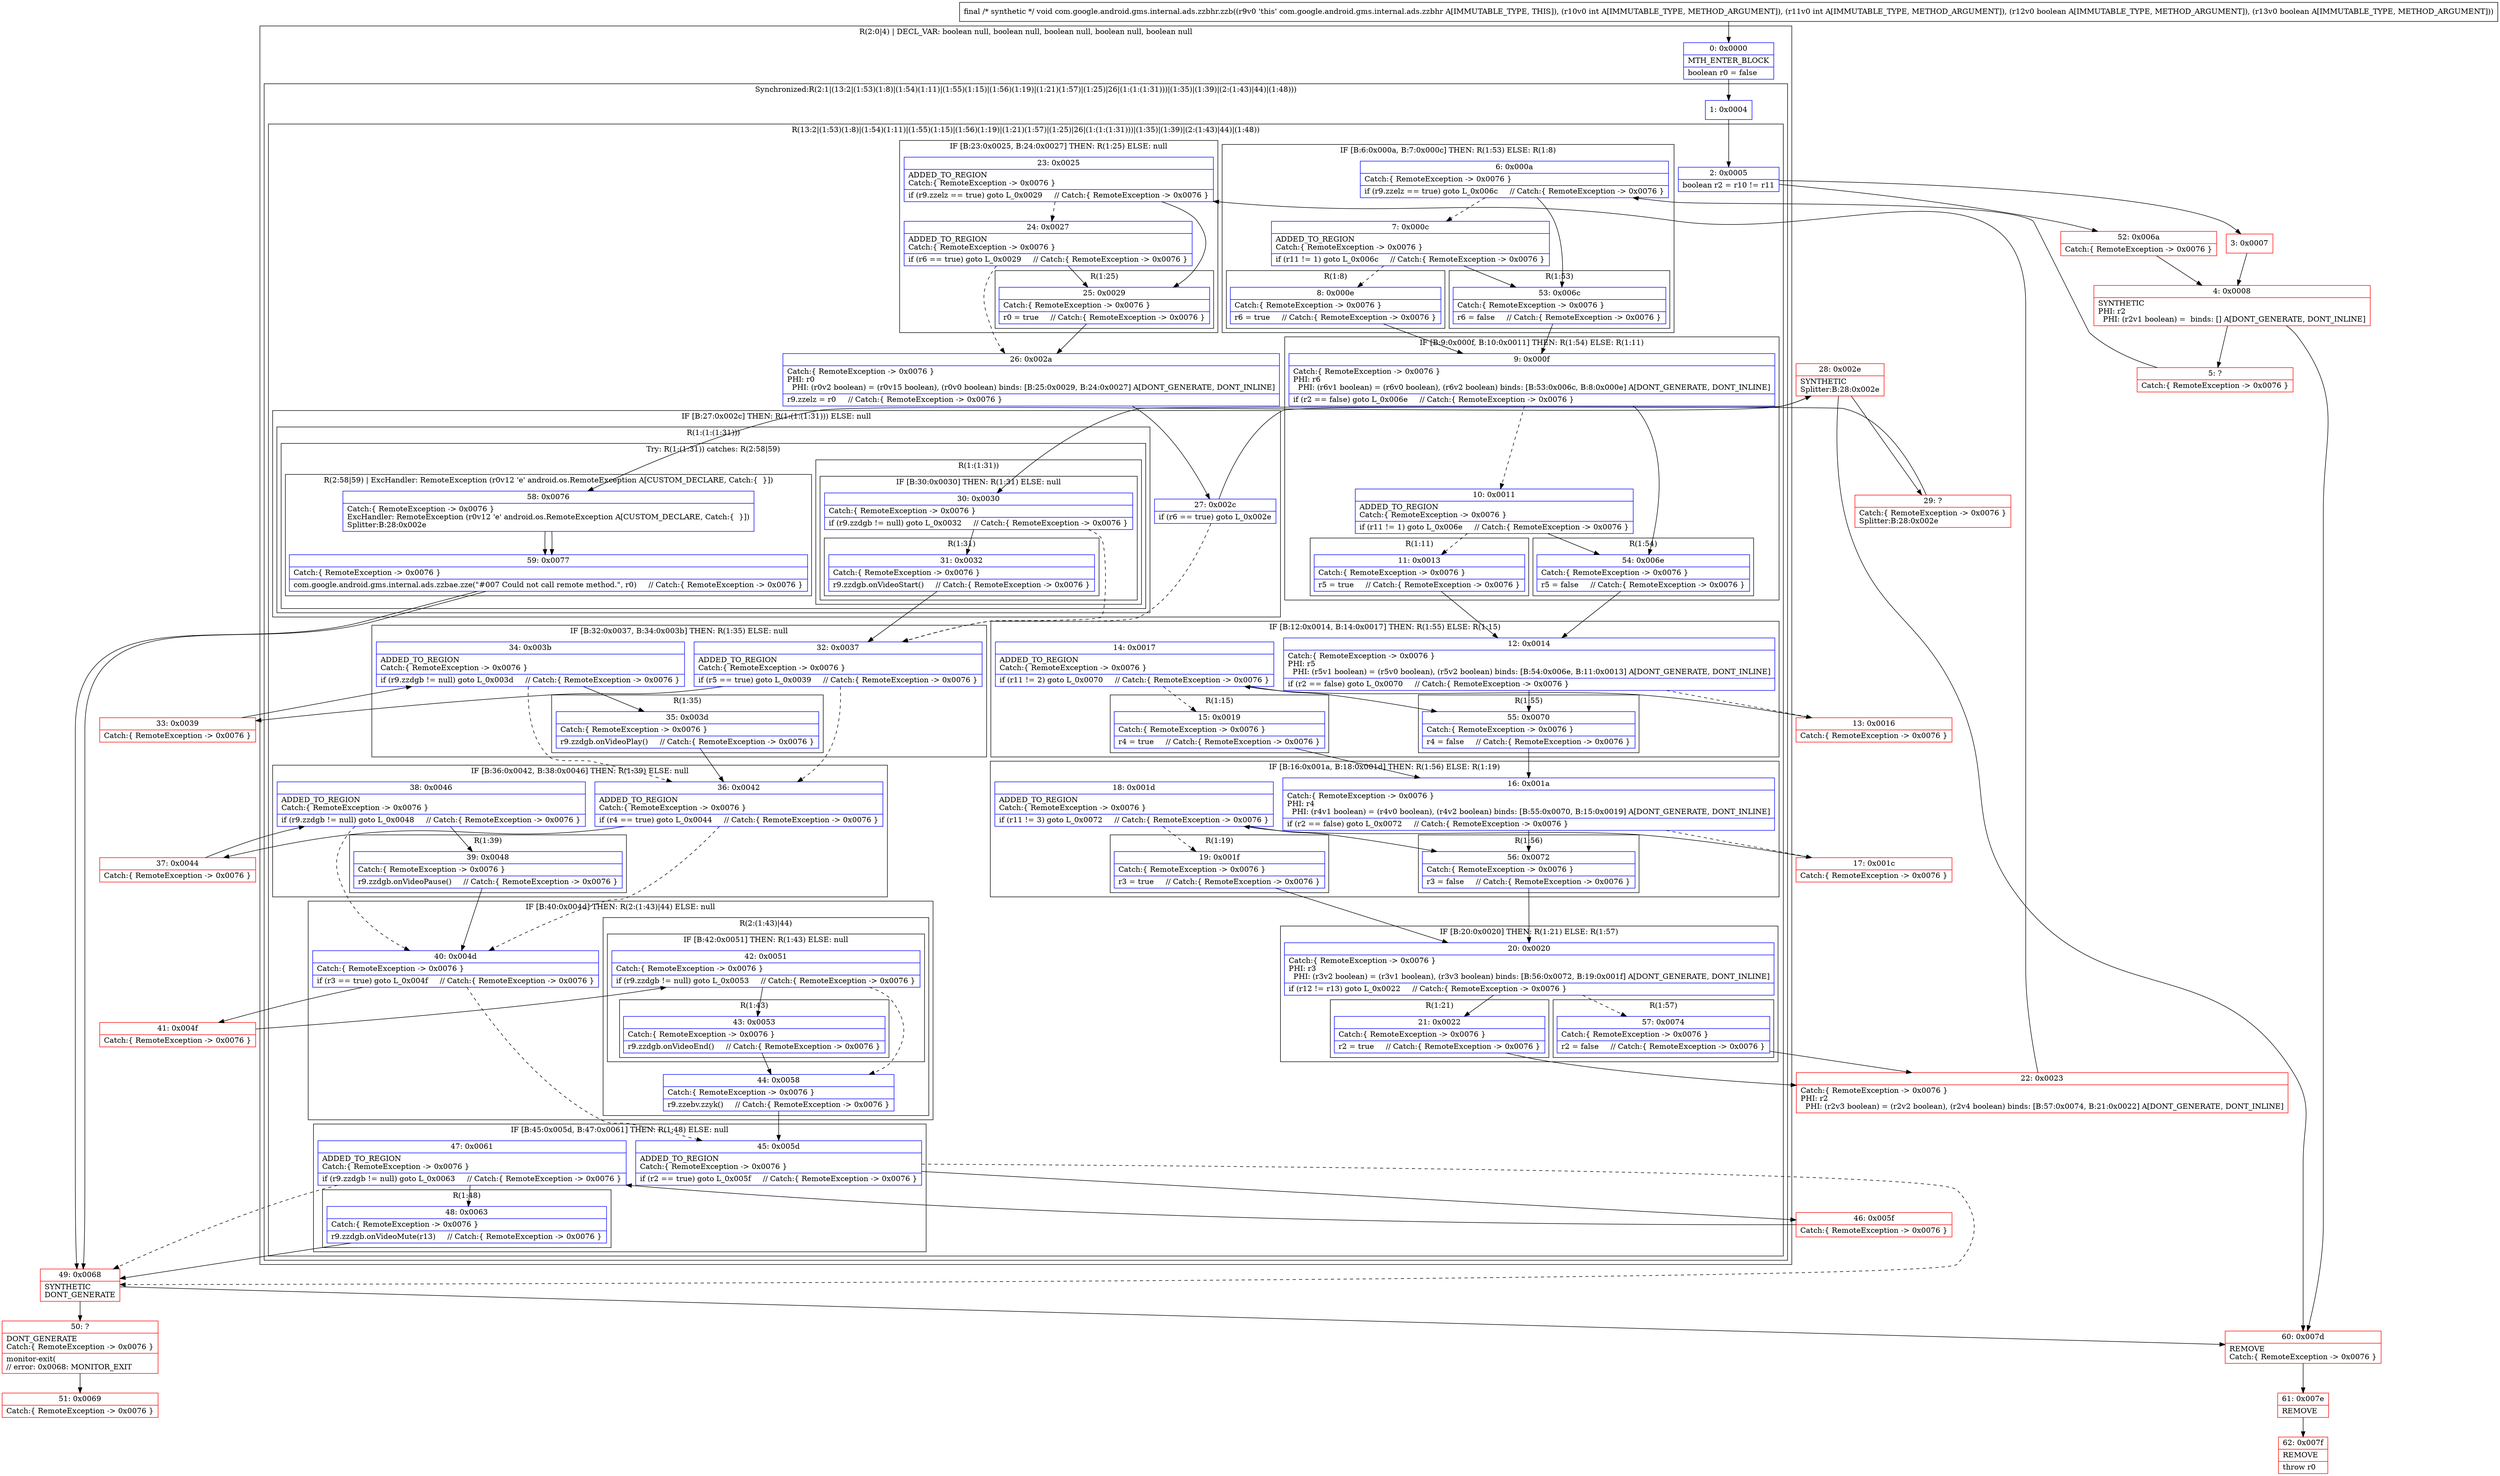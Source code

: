 digraph "CFG forcom.google.android.gms.internal.ads.zzbhr.zzb(IIZZ)V" {
subgraph cluster_Region_1127292920 {
label = "R(2:0|4) | DECL_VAR: boolean null, boolean null, boolean null, boolean null, boolean null\l";
node [shape=record,color=blue];
Node_0 [shape=record,label="{0\:\ 0x0000|MTH_ENTER_BLOCK\l|boolean r0 = false\l}"];
subgraph cluster_SynchronizedRegion_1104747435 {
label = "Synchronized:R(2:1|(13:2|(1:53)(1:8)|(1:54)(1:11)|(1:55)(1:15)|(1:56)(1:19)|(1:21)(1:57)|(1:25)|26|(1:(1:(1:31)))|(1:35)|(1:39)|(2:(1:43)|44)|(1:48)))";
node [shape=record,color=blue];
Node_1 [shape=record,label="{1\:\ 0x0004}"];
subgraph cluster_Region_1390903297 {
label = "R(13:2|(1:53)(1:8)|(1:54)(1:11)|(1:55)(1:15)|(1:56)(1:19)|(1:21)(1:57)|(1:25)|26|(1:(1:(1:31)))|(1:35)|(1:39)|(2:(1:43)|44)|(1:48))";
node [shape=record,color=blue];
Node_2 [shape=record,label="{2\:\ 0x0005|boolean r2 = r10 != r11\l}"];
subgraph cluster_IfRegion_1191957078 {
label = "IF [B:6:0x000a, B:7:0x000c] THEN: R(1:53) ELSE: R(1:8)";
node [shape=record,color=blue];
Node_6 [shape=record,label="{6\:\ 0x000a|Catch:\{ RemoteException \-\> 0x0076 \}\l|if (r9.zzelz == true) goto L_0x006c     \/\/ Catch:\{ RemoteException \-\> 0x0076 \}\l}"];
Node_7 [shape=record,label="{7\:\ 0x000c|ADDED_TO_REGION\lCatch:\{ RemoteException \-\> 0x0076 \}\l|if (r11 != 1) goto L_0x006c     \/\/ Catch:\{ RemoteException \-\> 0x0076 \}\l}"];
subgraph cluster_Region_1258936143 {
label = "R(1:53)";
node [shape=record,color=blue];
Node_53 [shape=record,label="{53\:\ 0x006c|Catch:\{ RemoteException \-\> 0x0076 \}\l|r6 = false     \/\/ Catch:\{ RemoteException \-\> 0x0076 \}\l}"];
}
subgraph cluster_Region_552312892 {
label = "R(1:8)";
node [shape=record,color=blue];
Node_8 [shape=record,label="{8\:\ 0x000e|Catch:\{ RemoteException \-\> 0x0076 \}\l|r6 = true     \/\/ Catch:\{ RemoteException \-\> 0x0076 \}\l}"];
}
}
subgraph cluster_IfRegion_1509314549 {
label = "IF [B:9:0x000f, B:10:0x0011] THEN: R(1:54) ELSE: R(1:11)";
node [shape=record,color=blue];
Node_9 [shape=record,label="{9\:\ 0x000f|Catch:\{ RemoteException \-\> 0x0076 \}\lPHI: r6 \l  PHI: (r6v1 boolean) = (r6v0 boolean), (r6v2 boolean) binds: [B:53:0x006c, B:8:0x000e] A[DONT_GENERATE, DONT_INLINE]\l|if (r2 == false) goto L_0x006e     \/\/ Catch:\{ RemoteException \-\> 0x0076 \}\l}"];
Node_10 [shape=record,label="{10\:\ 0x0011|ADDED_TO_REGION\lCatch:\{ RemoteException \-\> 0x0076 \}\l|if (r11 != 1) goto L_0x006e     \/\/ Catch:\{ RemoteException \-\> 0x0076 \}\l}"];
subgraph cluster_Region_683658728 {
label = "R(1:54)";
node [shape=record,color=blue];
Node_54 [shape=record,label="{54\:\ 0x006e|Catch:\{ RemoteException \-\> 0x0076 \}\l|r5 = false     \/\/ Catch:\{ RemoteException \-\> 0x0076 \}\l}"];
}
subgraph cluster_Region_142391061 {
label = "R(1:11)";
node [shape=record,color=blue];
Node_11 [shape=record,label="{11\:\ 0x0013|Catch:\{ RemoteException \-\> 0x0076 \}\l|r5 = true     \/\/ Catch:\{ RemoteException \-\> 0x0076 \}\l}"];
}
}
subgraph cluster_IfRegion_309544428 {
label = "IF [B:12:0x0014, B:14:0x0017] THEN: R(1:55) ELSE: R(1:15)";
node [shape=record,color=blue];
Node_12 [shape=record,label="{12\:\ 0x0014|Catch:\{ RemoteException \-\> 0x0076 \}\lPHI: r5 \l  PHI: (r5v1 boolean) = (r5v0 boolean), (r5v2 boolean) binds: [B:54:0x006e, B:11:0x0013] A[DONT_GENERATE, DONT_INLINE]\l|if (r2 == false) goto L_0x0070     \/\/ Catch:\{ RemoteException \-\> 0x0076 \}\l}"];
Node_14 [shape=record,label="{14\:\ 0x0017|ADDED_TO_REGION\lCatch:\{ RemoteException \-\> 0x0076 \}\l|if (r11 != 2) goto L_0x0070     \/\/ Catch:\{ RemoteException \-\> 0x0076 \}\l}"];
subgraph cluster_Region_223001338 {
label = "R(1:55)";
node [shape=record,color=blue];
Node_55 [shape=record,label="{55\:\ 0x0070|Catch:\{ RemoteException \-\> 0x0076 \}\l|r4 = false     \/\/ Catch:\{ RemoteException \-\> 0x0076 \}\l}"];
}
subgraph cluster_Region_1885147439 {
label = "R(1:15)";
node [shape=record,color=blue];
Node_15 [shape=record,label="{15\:\ 0x0019|Catch:\{ RemoteException \-\> 0x0076 \}\l|r4 = true     \/\/ Catch:\{ RemoteException \-\> 0x0076 \}\l}"];
}
}
subgraph cluster_IfRegion_620805222 {
label = "IF [B:16:0x001a, B:18:0x001d] THEN: R(1:56) ELSE: R(1:19)";
node [shape=record,color=blue];
Node_16 [shape=record,label="{16\:\ 0x001a|Catch:\{ RemoteException \-\> 0x0076 \}\lPHI: r4 \l  PHI: (r4v1 boolean) = (r4v0 boolean), (r4v2 boolean) binds: [B:55:0x0070, B:15:0x0019] A[DONT_GENERATE, DONT_INLINE]\l|if (r2 == false) goto L_0x0072     \/\/ Catch:\{ RemoteException \-\> 0x0076 \}\l}"];
Node_18 [shape=record,label="{18\:\ 0x001d|ADDED_TO_REGION\lCatch:\{ RemoteException \-\> 0x0076 \}\l|if (r11 != 3) goto L_0x0072     \/\/ Catch:\{ RemoteException \-\> 0x0076 \}\l}"];
subgraph cluster_Region_651907649 {
label = "R(1:56)";
node [shape=record,color=blue];
Node_56 [shape=record,label="{56\:\ 0x0072|Catch:\{ RemoteException \-\> 0x0076 \}\l|r3 = false     \/\/ Catch:\{ RemoteException \-\> 0x0076 \}\l}"];
}
subgraph cluster_Region_1265802640 {
label = "R(1:19)";
node [shape=record,color=blue];
Node_19 [shape=record,label="{19\:\ 0x001f|Catch:\{ RemoteException \-\> 0x0076 \}\l|r3 = true     \/\/ Catch:\{ RemoteException \-\> 0x0076 \}\l}"];
}
}
subgraph cluster_IfRegion_1345586464 {
label = "IF [B:20:0x0020] THEN: R(1:21) ELSE: R(1:57)";
node [shape=record,color=blue];
Node_20 [shape=record,label="{20\:\ 0x0020|Catch:\{ RemoteException \-\> 0x0076 \}\lPHI: r3 \l  PHI: (r3v2 boolean) = (r3v1 boolean), (r3v3 boolean) binds: [B:56:0x0072, B:19:0x001f] A[DONT_GENERATE, DONT_INLINE]\l|if (r12 != r13) goto L_0x0022     \/\/ Catch:\{ RemoteException \-\> 0x0076 \}\l}"];
subgraph cluster_Region_192666718 {
label = "R(1:21)";
node [shape=record,color=blue];
Node_21 [shape=record,label="{21\:\ 0x0022|Catch:\{ RemoteException \-\> 0x0076 \}\l|r2 = true     \/\/ Catch:\{ RemoteException \-\> 0x0076 \}\l}"];
}
subgraph cluster_Region_330789742 {
label = "R(1:57)";
node [shape=record,color=blue];
Node_57 [shape=record,label="{57\:\ 0x0074|Catch:\{ RemoteException \-\> 0x0076 \}\l|r2 = false     \/\/ Catch:\{ RemoteException \-\> 0x0076 \}\l}"];
}
}
subgraph cluster_IfRegion_1356636414 {
label = "IF [B:23:0x0025, B:24:0x0027] THEN: R(1:25) ELSE: null";
node [shape=record,color=blue];
Node_23 [shape=record,label="{23\:\ 0x0025|ADDED_TO_REGION\lCatch:\{ RemoteException \-\> 0x0076 \}\l|if (r9.zzelz == true) goto L_0x0029     \/\/ Catch:\{ RemoteException \-\> 0x0076 \}\l}"];
Node_24 [shape=record,label="{24\:\ 0x0027|ADDED_TO_REGION\lCatch:\{ RemoteException \-\> 0x0076 \}\l|if (r6 == true) goto L_0x0029     \/\/ Catch:\{ RemoteException \-\> 0x0076 \}\l}"];
subgraph cluster_Region_1820030955 {
label = "R(1:25)";
node [shape=record,color=blue];
Node_25 [shape=record,label="{25\:\ 0x0029|Catch:\{ RemoteException \-\> 0x0076 \}\l|r0 = true     \/\/ Catch:\{ RemoteException \-\> 0x0076 \}\l}"];
}
}
Node_26 [shape=record,label="{26\:\ 0x002a|Catch:\{ RemoteException \-\> 0x0076 \}\lPHI: r0 \l  PHI: (r0v2 boolean) = (r0v15 boolean), (r0v0 boolean) binds: [B:25:0x0029, B:24:0x0027] A[DONT_GENERATE, DONT_INLINE]\l|r9.zzelz = r0     \/\/ Catch:\{ RemoteException \-\> 0x0076 \}\l}"];
subgraph cluster_IfRegion_1498541325 {
label = "IF [B:27:0x002c] THEN: R(1:(1:(1:31))) ELSE: null";
node [shape=record,color=blue];
Node_27 [shape=record,label="{27\:\ 0x002c|if (r6 == true) goto L_0x002e\l}"];
subgraph cluster_Region_1087442195 {
label = "R(1:(1:(1:31)))";
node [shape=record,color=blue];
subgraph cluster_TryCatchRegion_817630508 {
label = "Try: R(1:(1:31)) catches: R(2:58|59)";
node [shape=record,color=blue];
subgraph cluster_Region_97685653 {
label = "R(1:(1:31))";
node [shape=record,color=blue];
subgraph cluster_IfRegion_1404906663 {
label = "IF [B:30:0x0030] THEN: R(1:31) ELSE: null";
node [shape=record,color=blue];
Node_30 [shape=record,label="{30\:\ 0x0030|Catch:\{ RemoteException \-\> 0x0076 \}\l|if (r9.zzdgb != null) goto L_0x0032     \/\/ Catch:\{ RemoteException \-\> 0x0076 \}\l}"];
subgraph cluster_Region_457968214 {
label = "R(1:31)";
node [shape=record,color=blue];
Node_31 [shape=record,label="{31\:\ 0x0032|Catch:\{ RemoteException \-\> 0x0076 \}\l|r9.zzdgb.onVideoStart()     \/\/ Catch:\{ RemoteException \-\> 0x0076 \}\l}"];
}
}
}
subgraph cluster_Region_1271509374 {
label = "R(2:58|59) | ExcHandler: RemoteException (r0v12 'e' android.os.RemoteException A[CUSTOM_DECLARE, Catch:\{  \}])\l";
node [shape=record,color=blue];
Node_58 [shape=record,label="{58\:\ 0x0076|Catch:\{ RemoteException \-\> 0x0076 \}\lExcHandler: RemoteException (r0v12 'e' android.os.RemoteException A[CUSTOM_DECLARE, Catch:\{  \}])\lSplitter:B:28:0x002e\l}"];
Node_59 [shape=record,label="{59\:\ 0x0077|Catch:\{ RemoteException \-\> 0x0076 \}\l|com.google.android.gms.internal.ads.zzbae.zze(\"#007 Could not call remote method.\", r0)     \/\/ Catch:\{ RemoteException \-\> 0x0076 \}\l}"];
}
}
}
}
subgraph cluster_IfRegion_1510921898 {
label = "IF [B:32:0x0037, B:34:0x003b] THEN: R(1:35) ELSE: null";
node [shape=record,color=blue];
Node_32 [shape=record,label="{32\:\ 0x0037|ADDED_TO_REGION\lCatch:\{ RemoteException \-\> 0x0076 \}\l|if (r5 == true) goto L_0x0039     \/\/ Catch:\{ RemoteException \-\> 0x0076 \}\l}"];
Node_34 [shape=record,label="{34\:\ 0x003b|ADDED_TO_REGION\lCatch:\{ RemoteException \-\> 0x0076 \}\l|if (r9.zzdgb != null) goto L_0x003d     \/\/ Catch:\{ RemoteException \-\> 0x0076 \}\l}"];
subgraph cluster_Region_1617690968 {
label = "R(1:35)";
node [shape=record,color=blue];
Node_35 [shape=record,label="{35\:\ 0x003d|Catch:\{ RemoteException \-\> 0x0076 \}\l|r9.zzdgb.onVideoPlay()     \/\/ Catch:\{ RemoteException \-\> 0x0076 \}\l}"];
}
}
subgraph cluster_IfRegion_453618105 {
label = "IF [B:36:0x0042, B:38:0x0046] THEN: R(1:39) ELSE: null";
node [shape=record,color=blue];
Node_36 [shape=record,label="{36\:\ 0x0042|ADDED_TO_REGION\lCatch:\{ RemoteException \-\> 0x0076 \}\l|if (r4 == true) goto L_0x0044     \/\/ Catch:\{ RemoteException \-\> 0x0076 \}\l}"];
Node_38 [shape=record,label="{38\:\ 0x0046|ADDED_TO_REGION\lCatch:\{ RemoteException \-\> 0x0076 \}\l|if (r9.zzdgb != null) goto L_0x0048     \/\/ Catch:\{ RemoteException \-\> 0x0076 \}\l}"];
subgraph cluster_Region_491629031 {
label = "R(1:39)";
node [shape=record,color=blue];
Node_39 [shape=record,label="{39\:\ 0x0048|Catch:\{ RemoteException \-\> 0x0076 \}\l|r9.zzdgb.onVideoPause()     \/\/ Catch:\{ RemoteException \-\> 0x0076 \}\l}"];
}
}
subgraph cluster_IfRegion_828020578 {
label = "IF [B:40:0x004d] THEN: R(2:(1:43)|44) ELSE: null";
node [shape=record,color=blue];
Node_40 [shape=record,label="{40\:\ 0x004d|Catch:\{ RemoteException \-\> 0x0076 \}\l|if (r3 == true) goto L_0x004f     \/\/ Catch:\{ RemoteException \-\> 0x0076 \}\l}"];
subgraph cluster_Region_826025680 {
label = "R(2:(1:43)|44)";
node [shape=record,color=blue];
subgraph cluster_IfRegion_1731073327 {
label = "IF [B:42:0x0051] THEN: R(1:43) ELSE: null";
node [shape=record,color=blue];
Node_42 [shape=record,label="{42\:\ 0x0051|Catch:\{ RemoteException \-\> 0x0076 \}\l|if (r9.zzdgb != null) goto L_0x0053     \/\/ Catch:\{ RemoteException \-\> 0x0076 \}\l}"];
subgraph cluster_Region_391944892 {
label = "R(1:43)";
node [shape=record,color=blue];
Node_43 [shape=record,label="{43\:\ 0x0053|Catch:\{ RemoteException \-\> 0x0076 \}\l|r9.zzdgb.onVideoEnd()     \/\/ Catch:\{ RemoteException \-\> 0x0076 \}\l}"];
}
}
Node_44 [shape=record,label="{44\:\ 0x0058|Catch:\{ RemoteException \-\> 0x0076 \}\l|r9.zzebv.zzyk()     \/\/ Catch:\{ RemoteException \-\> 0x0076 \}\l}"];
}
}
subgraph cluster_IfRegion_1926819506 {
label = "IF [B:45:0x005d, B:47:0x0061] THEN: R(1:48) ELSE: null";
node [shape=record,color=blue];
Node_45 [shape=record,label="{45\:\ 0x005d|ADDED_TO_REGION\lCatch:\{ RemoteException \-\> 0x0076 \}\l|if (r2 == true) goto L_0x005f     \/\/ Catch:\{ RemoteException \-\> 0x0076 \}\l}"];
Node_47 [shape=record,label="{47\:\ 0x0061|ADDED_TO_REGION\lCatch:\{ RemoteException \-\> 0x0076 \}\l|if (r9.zzdgb != null) goto L_0x0063     \/\/ Catch:\{ RemoteException \-\> 0x0076 \}\l}"];
subgraph cluster_Region_578968735 {
label = "R(1:48)";
node [shape=record,color=blue];
Node_48 [shape=record,label="{48\:\ 0x0063|Catch:\{ RemoteException \-\> 0x0076 \}\l|r9.zzdgb.onVideoMute(r13)     \/\/ Catch:\{ RemoteException \-\> 0x0076 \}\l}"];
}
}
}
}
}
subgraph cluster_Region_1271509374 {
label = "R(2:58|59) | ExcHandler: RemoteException (r0v12 'e' android.os.RemoteException A[CUSTOM_DECLARE, Catch:\{  \}])\l";
node [shape=record,color=blue];
Node_58 [shape=record,label="{58\:\ 0x0076|Catch:\{ RemoteException \-\> 0x0076 \}\lExcHandler: RemoteException (r0v12 'e' android.os.RemoteException A[CUSTOM_DECLARE, Catch:\{  \}])\lSplitter:B:28:0x002e\l}"];
Node_59 [shape=record,label="{59\:\ 0x0077|Catch:\{ RemoteException \-\> 0x0076 \}\l|com.google.android.gms.internal.ads.zzbae.zze(\"#007 Could not call remote method.\", r0)     \/\/ Catch:\{ RemoteException \-\> 0x0076 \}\l}"];
}
Node_3 [shape=record,color=red,label="{3\:\ 0x0007}"];
Node_4 [shape=record,color=red,label="{4\:\ 0x0008|SYNTHETIC\lPHI: r2 \l  PHI: (r2v1 boolean) =  binds: [] A[DONT_GENERATE, DONT_INLINE]\l}"];
Node_5 [shape=record,color=red,label="{5\:\ ?|Catch:\{ RemoteException \-\> 0x0076 \}\l}"];
Node_13 [shape=record,color=red,label="{13\:\ 0x0016|Catch:\{ RemoteException \-\> 0x0076 \}\l}"];
Node_17 [shape=record,color=red,label="{17\:\ 0x001c|Catch:\{ RemoteException \-\> 0x0076 \}\l}"];
Node_22 [shape=record,color=red,label="{22\:\ 0x0023|Catch:\{ RemoteException \-\> 0x0076 \}\lPHI: r2 \l  PHI: (r2v3 boolean) = (r2v2 boolean), (r2v4 boolean) binds: [B:57:0x0074, B:21:0x0022] A[DONT_GENERATE, DONT_INLINE]\l}"];
Node_28 [shape=record,color=red,label="{28\:\ 0x002e|SYNTHETIC\lSplitter:B:28:0x002e\l}"];
Node_29 [shape=record,color=red,label="{29\:\ ?|Catch:\{ RemoteException \-\> 0x0076 \}\lSplitter:B:28:0x002e\l}"];
Node_33 [shape=record,color=red,label="{33\:\ 0x0039|Catch:\{ RemoteException \-\> 0x0076 \}\l}"];
Node_37 [shape=record,color=red,label="{37\:\ 0x0044|Catch:\{ RemoteException \-\> 0x0076 \}\l}"];
Node_41 [shape=record,color=red,label="{41\:\ 0x004f|Catch:\{ RemoteException \-\> 0x0076 \}\l}"];
Node_46 [shape=record,color=red,label="{46\:\ 0x005f|Catch:\{ RemoteException \-\> 0x0076 \}\l}"];
Node_49 [shape=record,color=red,label="{49\:\ 0x0068|SYNTHETIC\lDONT_GENERATE\l}"];
Node_50 [shape=record,color=red,label="{50\:\ ?|DONT_GENERATE\lCatch:\{ RemoteException \-\> 0x0076 \}\l|monitor\-exit(\l\/\/ error: 0x0068: MONITOR_EXIT  \l}"];
Node_51 [shape=record,color=red,label="{51\:\ 0x0069|Catch:\{ RemoteException \-\> 0x0076 \}\l}"];
Node_52 [shape=record,color=red,label="{52\:\ 0x006a|Catch:\{ RemoteException \-\> 0x0076 \}\l}"];
Node_60 [shape=record,color=red,label="{60\:\ 0x007d|REMOVE\lCatch:\{ RemoteException \-\> 0x0076 \}\l}"];
Node_61 [shape=record,color=red,label="{61\:\ 0x007e|REMOVE\l}"];
Node_62 [shape=record,color=red,label="{62\:\ 0x007f|REMOVE\l|throw r0\l}"];
MethodNode[shape=record,label="{final \/* synthetic *\/ void com.google.android.gms.internal.ads.zzbhr.zzb((r9v0 'this' com.google.android.gms.internal.ads.zzbhr A[IMMUTABLE_TYPE, THIS]), (r10v0 int A[IMMUTABLE_TYPE, METHOD_ARGUMENT]), (r11v0 int A[IMMUTABLE_TYPE, METHOD_ARGUMENT]), (r12v0 boolean A[IMMUTABLE_TYPE, METHOD_ARGUMENT]), (r13v0 boolean A[IMMUTABLE_TYPE, METHOD_ARGUMENT])) }"];
MethodNode -> Node_0;
Node_0 -> Node_1;
Node_1 -> Node_2;
Node_2 -> Node_3;
Node_2 -> Node_52;
Node_6 -> Node_7[style=dashed];
Node_6 -> Node_53;
Node_7 -> Node_8[style=dashed];
Node_7 -> Node_53;
Node_53 -> Node_9;
Node_8 -> Node_9;
Node_9 -> Node_10[style=dashed];
Node_9 -> Node_54;
Node_10 -> Node_11[style=dashed];
Node_10 -> Node_54;
Node_54 -> Node_12;
Node_11 -> Node_12;
Node_12 -> Node_13[style=dashed];
Node_12 -> Node_55;
Node_14 -> Node_15[style=dashed];
Node_14 -> Node_55;
Node_55 -> Node_16;
Node_15 -> Node_16;
Node_16 -> Node_17[style=dashed];
Node_16 -> Node_56;
Node_18 -> Node_19[style=dashed];
Node_18 -> Node_56;
Node_56 -> Node_20;
Node_19 -> Node_20;
Node_20 -> Node_21;
Node_20 -> Node_57[style=dashed];
Node_21 -> Node_22;
Node_57 -> Node_22;
Node_23 -> Node_24[style=dashed];
Node_23 -> Node_25;
Node_24 -> Node_25;
Node_24 -> Node_26[style=dashed];
Node_25 -> Node_26;
Node_26 -> Node_27;
Node_27 -> Node_28;
Node_27 -> Node_32[style=dashed];
Node_30 -> Node_31;
Node_30 -> Node_32[style=dashed];
Node_31 -> Node_32;
Node_58 -> Node_59;
Node_59 -> Node_49;
Node_32 -> Node_33;
Node_32 -> Node_36[style=dashed];
Node_34 -> Node_35;
Node_34 -> Node_36[style=dashed];
Node_35 -> Node_36;
Node_36 -> Node_37;
Node_36 -> Node_40[style=dashed];
Node_38 -> Node_39;
Node_38 -> Node_40[style=dashed];
Node_39 -> Node_40;
Node_40 -> Node_41;
Node_40 -> Node_45[style=dashed];
Node_42 -> Node_43;
Node_42 -> Node_44[style=dashed];
Node_43 -> Node_44;
Node_44 -> Node_45;
Node_45 -> Node_46;
Node_45 -> Node_49[style=dashed];
Node_47 -> Node_48;
Node_47 -> Node_49[style=dashed];
Node_48 -> Node_49;
Node_58 -> Node_59;
Node_59 -> Node_49;
Node_3 -> Node_4;
Node_4 -> Node_5;
Node_4 -> Node_60;
Node_5 -> Node_6;
Node_13 -> Node_14;
Node_17 -> Node_18;
Node_22 -> Node_23;
Node_28 -> Node_29;
Node_28 -> Node_58;
Node_28 -> Node_60;
Node_29 -> Node_30;
Node_33 -> Node_34;
Node_37 -> Node_38;
Node_41 -> Node_42;
Node_46 -> Node_47;
Node_49 -> Node_50;
Node_49 -> Node_60;
Node_50 -> Node_51;
Node_52 -> Node_4;
Node_60 -> Node_61;
Node_61 -> Node_62;
}

